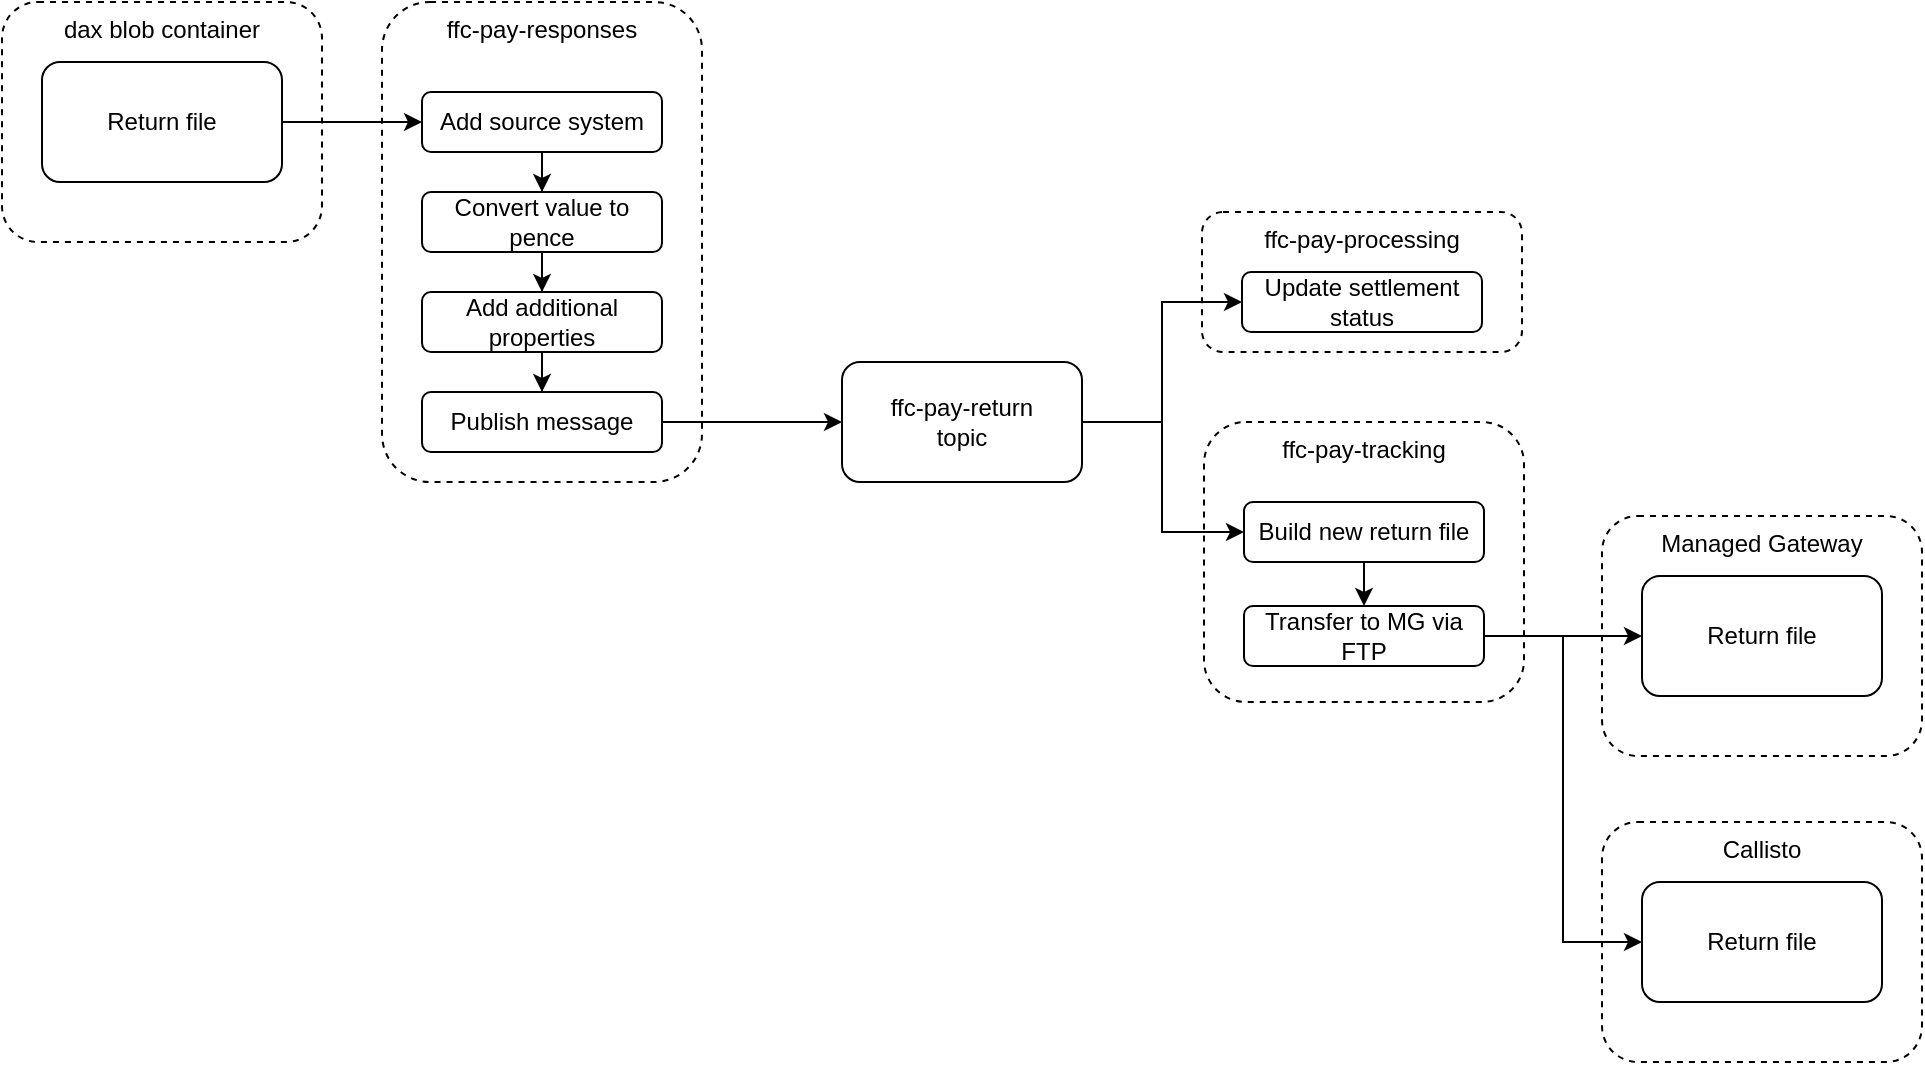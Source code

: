 <mxfile version="21.6.5" type="github">
  <diagram name="Page-1" id="WGVDs7hibCahkKVk6LKa">
    <mxGraphModel dx="1434" dy="788" grid="1" gridSize="10" guides="1" tooltips="1" connect="1" arrows="1" fold="1" page="1" pageScale="1" pageWidth="850" pageHeight="1100" math="0" shadow="0">
      <root>
        <mxCell id="0" />
        <mxCell id="1" parent="0" />
        <mxCell id="8SBdYPRjdCvompuRouHJ-15" value="dax blob container" style="rounded=1;whiteSpace=wrap;html=1;verticalAlign=top;dashed=1;" parent="1" vertex="1">
          <mxGeometry x="60" y="170" width="160" height="120" as="geometry" />
        </mxCell>
        <mxCell id="8SBdYPRjdCvompuRouHJ-14" value="ffc-pay-responses&lt;br&gt;" style="rounded=1;whiteSpace=wrap;html=1;verticalAlign=top;dashed=1;" parent="1" vertex="1">
          <mxGeometry x="250" y="170" width="160" height="240" as="geometry" />
        </mxCell>
        <mxCell id="8SBdYPRjdCvompuRouHJ-6" value="" style="edgeStyle=orthogonalEdgeStyle;rounded=0;orthogonalLoop=1;jettySize=auto;html=1;" parent="1" source="8SBdYPRjdCvompuRouHJ-1" target="8SBdYPRjdCvompuRouHJ-5" edge="1">
          <mxGeometry relative="1" as="geometry" />
        </mxCell>
        <mxCell id="8SBdYPRjdCvompuRouHJ-1" value="Return file" style="rounded=1;whiteSpace=wrap;html=1;" parent="1" vertex="1">
          <mxGeometry x="80" y="200" width="120" height="60" as="geometry" />
        </mxCell>
        <mxCell id="8SBdYPRjdCvompuRouHJ-8" value="" style="edgeStyle=orthogonalEdgeStyle;rounded=0;orthogonalLoop=1;jettySize=auto;html=1;" parent="1" source="8SBdYPRjdCvompuRouHJ-5" target="8SBdYPRjdCvompuRouHJ-7" edge="1">
          <mxGeometry relative="1" as="geometry" />
        </mxCell>
        <mxCell id="8SBdYPRjdCvompuRouHJ-5" value="Add source system" style="rounded=1;whiteSpace=wrap;html=1;" parent="1" vertex="1">
          <mxGeometry x="270" y="215" width="120" height="30" as="geometry" />
        </mxCell>
        <mxCell id="8SBdYPRjdCvompuRouHJ-10" value="" style="edgeStyle=orthogonalEdgeStyle;rounded=0;orthogonalLoop=1;jettySize=auto;html=1;" parent="1" source="8SBdYPRjdCvompuRouHJ-7" target="8SBdYPRjdCvompuRouHJ-9" edge="1">
          <mxGeometry relative="1" as="geometry" />
        </mxCell>
        <mxCell id="8SBdYPRjdCvompuRouHJ-7" value="Convert value to pence" style="rounded=1;whiteSpace=wrap;html=1;" parent="1" vertex="1">
          <mxGeometry x="270" y="265" width="120" height="30" as="geometry" />
        </mxCell>
        <mxCell id="8SBdYPRjdCvompuRouHJ-12" value="" style="edgeStyle=orthogonalEdgeStyle;rounded=0;orthogonalLoop=1;jettySize=auto;html=1;" parent="1" source="8SBdYPRjdCvompuRouHJ-9" target="8SBdYPRjdCvompuRouHJ-11" edge="1">
          <mxGeometry relative="1" as="geometry" />
        </mxCell>
        <mxCell id="8SBdYPRjdCvompuRouHJ-9" value="Add additional properties" style="rounded=1;whiteSpace=wrap;html=1;" parent="1" vertex="1">
          <mxGeometry x="270" y="315" width="120" height="30" as="geometry" />
        </mxCell>
        <mxCell id="8SBdYPRjdCvompuRouHJ-17" value="" style="edgeStyle=orthogonalEdgeStyle;rounded=0;orthogonalLoop=1;jettySize=auto;html=1;" parent="1" source="8SBdYPRjdCvompuRouHJ-11" target="8SBdYPRjdCvompuRouHJ-16" edge="1">
          <mxGeometry relative="1" as="geometry" />
        </mxCell>
        <mxCell id="8SBdYPRjdCvompuRouHJ-11" value="Publish message" style="rounded=1;whiteSpace=wrap;html=1;" parent="1" vertex="1">
          <mxGeometry x="270" y="365" width="120" height="30" as="geometry" />
        </mxCell>
        <mxCell id="8SBdYPRjdCvompuRouHJ-16" value="ffc-pay-return&lt;br&gt;topic" style="rounded=1;whiteSpace=wrap;html=1;" parent="1" vertex="1">
          <mxGeometry x="480" y="350" width="120" height="60" as="geometry" />
        </mxCell>
        <mxCell id="8SBdYPRjdCvompuRouHJ-18" value="ffc-pay-tracking" style="rounded=1;whiteSpace=wrap;html=1;verticalAlign=top;dashed=1;" parent="1" vertex="1">
          <mxGeometry x="661" y="380" width="160" height="140" as="geometry" />
        </mxCell>
        <mxCell id="8SBdYPRjdCvompuRouHJ-19" value="ffc-pay-processing" style="rounded=1;whiteSpace=wrap;html=1;verticalAlign=top;dashed=1;" parent="1" vertex="1">
          <mxGeometry x="660" y="275" width="160" height="70" as="geometry" />
        </mxCell>
        <mxCell id="8SBdYPRjdCvompuRouHJ-27" value="" style="edgeStyle=orthogonalEdgeStyle;rounded=0;orthogonalLoop=1;jettySize=auto;html=1;" parent="1" source="8SBdYPRjdCvompuRouHJ-21" target="8SBdYPRjdCvompuRouHJ-26" edge="1">
          <mxGeometry relative="1" as="geometry" />
        </mxCell>
        <mxCell id="8SBdYPRjdCvompuRouHJ-21" value="Build new return file" style="rounded=1;whiteSpace=wrap;html=1;" parent="1" vertex="1">
          <mxGeometry x="681" y="420" width="120" height="30" as="geometry" />
        </mxCell>
        <mxCell id="8SBdYPRjdCvompuRouHJ-23" value="Update settlement status" style="rounded=1;whiteSpace=wrap;html=1;" parent="1" vertex="1">
          <mxGeometry x="680" y="305" width="120" height="30" as="geometry" />
        </mxCell>
        <mxCell id="8SBdYPRjdCvompuRouHJ-24" style="edgeStyle=orthogonalEdgeStyle;rounded=0;orthogonalLoop=1;jettySize=auto;html=1;entryX=0;entryY=0.5;entryDx=0;entryDy=0;" parent="1" source="8SBdYPRjdCvompuRouHJ-16" target="8SBdYPRjdCvompuRouHJ-23" edge="1">
          <mxGeometry relative="1" as="geometry" />
        </mxCell>
        <mxCell id="8SBdYPRjdCvompuRouHJ-25" style="edgeStyle=orthogonalEdgeStyle;rounded=0;orthogonalLoop=1;jettySize=auto;html=1;exitX=1;exitY=0.5;exitDx=0;exitDy=0;" parent="1" source="8SBdYPRjdCvompuRouHJ-16" target="8SBdYPRjdCvompuRouHJ-21" edge="1">
          <mxGeometry relative="1" as="geometry">
            <Array as="points">
              <mxPoint x="640" y="380" />
              <mxPoint x="640" y="435" />
            </Array>
          </mxGeometry>
        </mxCell>
        <mxCell id="8SBdYPRjdCvompuRouHJ-26" value="Transfer to MG via FTP" style="rounded=1;whiteSpace=wrap;html=1;" parent="1" vertex="1">
          <mxGeometry x="681" y="472" width="120" height="30" as="geometry" />
        </mxCell>
        <mxCell id="8SBdYPRjdCvompuRouHJ-28" value="Managed Gateway" style="rounded=1;whiteSpace=wrap;html=1;verticalAlign=top;dashed=1;" parent="1" vertex="1">
          <mxGeometry x="860" y="427" width="160" height="120" as="geometry" />
        </mxCell>
        <mxCell id="8SBdYPRjdCvompuRouHJ-29" value="Return file" style="rounded=1;whiteSpace=wrap;html=1;" parent="1" vertex="1">
          <mxGeometry x="880" y="457" width="120" height="60" as="geometry" />
        </mxCell>
        <mxCell id="8SBdYPRjdCvompuRouHJ-30" style="edgeStyle=orthogonalEdgeStyle;rounded=0;orthogonalLoop=1;jettySize=auto;html=1;" parent="1" source="8SBdYPRjdCvompuRouHJ-26" target="8SBdYPRjdCvompuRouHJ-29" edge="1">
          <mxGeometry relative="1" as="geometry" />
        </mxCell>
        <mxCell id="TPai0du6WoPjKyl7O8b2-3" value="Callisto" style="rounded=1;whiteSpace=wrap;html=1;verticalAlign=top;dashed=1;" vertex="1" parent="1">
          <mxGeometry x="860" y="580" width="160" height="120" as="geometry" />
        </mxCell>
        <mxCell id="TPai0du6WoPjKyl7O8b2-4" value="Return file" style="rounded=1;whiteSpace=wrap;html=1;" vertex="1" parent="1">
          <mxGeometry x="880" y="610" width="120" height="60" as="geometry" />
        </mxCell>
        <mxCell id="TPai0du6WoPjKyl7O8b2-5" style="edgeStyle=orthogonalEdgeStyle;rounded=0;orthogonalLoop=1;jettySize=auto;html=1;entryX=0;entryY=0.5;entryDx=0;entryDy=0;" edge="1" parent="1" source="8SBdYPRjdCvompuRouHJ-26" target="TPai0du6WoPjKyl7O8b2-4">
          <mxGeometry relative="1" as="geometry" />
        </mxCell>
      </root>
    </mxGraphModel>
  </diagram>
</mxfile>

